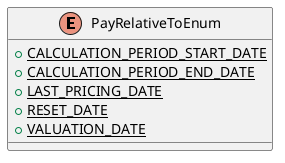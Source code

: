 @startuml

    enum PayRelativeToEnum [[PayRelativeToEnum.html]] {
        {static} +CALCULATION_PERIOD_START_DATE
        {static} +CALCULATION_PERIOD_END_DATE
        {static} +LAST_PRICING_DATE
        {static} +RESET_DATE
        {static} +VALUATION_DATE
    }

@enduml
